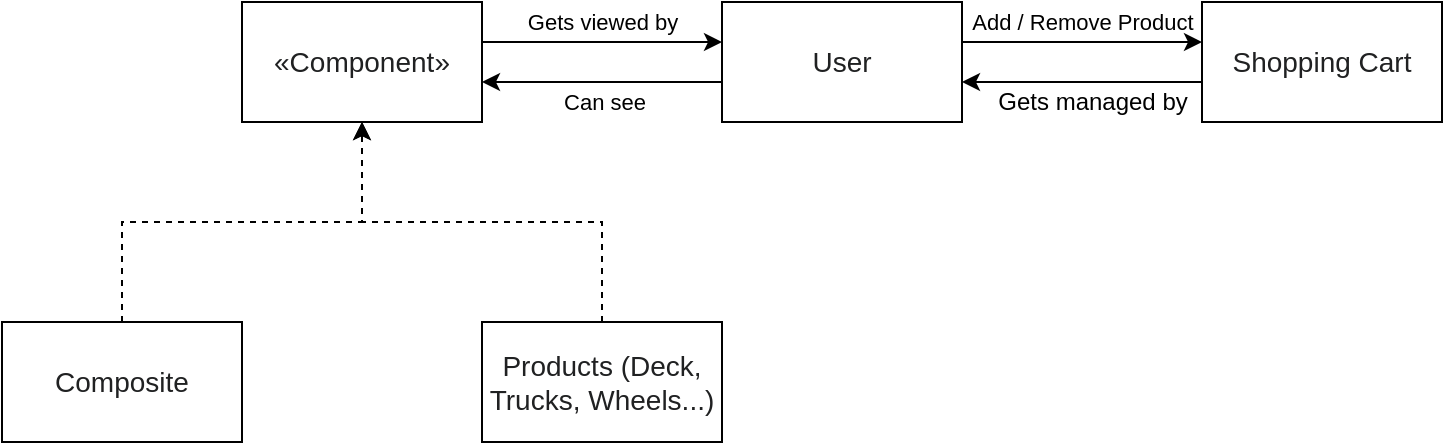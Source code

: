 <mxfile version="16.5.1" type="device"><diagram id="VGzSRIvWAwoYCxGSTXOB" name="Page-1"><mxGraphModel dx="1038" dy="641" grid="1" gridSize="10" guides="1" tooltips="1" connect="1" arrows="1" fold="1" page="1" pageScale="1" pageWidth="827" pageHeight="1169" math="0" shadow="0"><root><mxCell id="0"/><mxCell id="1" parent="0"/><mxCell id="0IhxJFjH1gdsU58JzXoT-10" style="edgeStyle=orthogonalEdgeStyle;rounded=0;orthogonalLoop=1;jettySize=auto;html=1;startArrow=none;startFill=0;" parent="1" source="0IhxJFjH1gdsU58JzXoT-1" target="0IhxJFjH1gdsU58JzXoT-6" edge="1"><mxGeometry relative="1" as="geometry"><Array as="points"><mxPoint x="470" y="170"/><mxPoint x="470" y="170"/></Array></mxGeometry></mxCell><mxCell id="0IhxJFjH1gdsU58JzXoT-11" value="Can see" style="edgeLabel;html=1;align=center;verticalAlign=middle;resizable=0;points=[];labelBackgroundColor=none;" parent="0IhxJFjH1gdsU58JzXoT-10" vertex="1" connectable="0"><mxGeometry x="0.122" y="-1" relative="1" as="geometry"><mxPoint x="-7" y="29" as="offset"/></mxGeometry></mxCell><mxCell id="0IhxJFjH1gdsU58JzXoT-14" value="Gets viewed by" style="edgeLabel;html=1;align=center;verticalAlign=middle;resizable=0;points=[];labelBackgroundColor=none;" parent="0IhxJFjH1gdsU58JzXoT-10" vertex="1" connectable="0"><mxGeometry x="0.126" relative="1" as="geometry"><mxPoint x="-8" y="-10" as="offset"/></mxGeometry></mxCell><mxCell id="0IhxJFjH1gdsU58JzXoT-1" value="&lt;span style=&quot;color: rgb(32 , 33 , 34) ; font-family: sans-serif ; font-size: 14px ; text-align: left ; background-color: rgb(255 , 255 , 255)&quot;&gt;«Component&lt;/span&gt;&lt;span style=&quot;color: rgb(32 , 33 , 34) ; font-family: sans-serif ; font-size: 14px ; background-color: rgb(255 , 255 , 255)&quot;&gt;»&lt;br&gt;&lt;/span&gt;" style="rounded=0;whiteSpace=wrap;html=1;" parent="1" vertex="1"><mxGeometry x="280" y="150" width="120" height="60" as="geometry"/></mxCell><mxCell id="0IhxJFjH1gdsU58JzXoT-4" style="edgeStyle=orthogonalEdgeStyle;rounded=0;orthogonalLoop=1;jettySize=auto;html=1;dashed=1;" parent="1" source="0IhxJFjH1gdsU58JzXoT-2" target="0IhxJFjH1gdsU58JzXoT-1" edge="1"><mxGeometry relative="1" as="geometry"/></mxCell><mxCell id="0IhxJFjH1gdsU58JzXoT-2" value="&lt;div style=&quot;text-align: left&quot;&gt;&lt;font color=&quot;#202122&quot; face=&quot;sans-serif&quot;&gt;&lt;span style=&quot;font-size: 14px ; background-color: rgb(255 , 255 , 255)&quot;&gt;Composite&lt;/span&gt;&lt;/font&gt;&lt;/div&gt;" style="rounded=0;whiteSpace=wrap;html=1;" parent="1" vertex="1"><mxGeometry x="160" y="310" width="120" height="60" as="geometry"/></mxCell><mxCell id="0IhxJFjH1gdsU58JzXoT-5" style="edgeStyle=orthogonalEdgeStyle;rounded=0;orthogonalLoop=1;jettySize=auto;html=1;dashed=1;" parent="1" source="0IhxJFjH1gdsU58JzXoT-3" target="0IhxJFjH1gdsU58JzXoT-1" edge="1"><mxGeometry relative="1" as="geometry"/></mxCell><mxCell id="0IhxJFjH1gdsU58JzXoT-3" value="&lt;div style=&quot;&quot;&gt;&lt;font color=&quot;#202122&quot; face=&quot;sans-serif&quot;&gt;&lt;span style=&quot;font-size: 14px ; background-color: rgb(255 , 255 , 255)&quot;&gt;Products (Deck, Trucks, Wheels...)&lt;/span&gt;&lt;/font&gt;&lt;/div&gt;" style="rounded=0;whiteSpace=wrap;html=1;align=center;" parent="1" vertex="1"><mxGeometry x="400" y="310" width="120" height="60" as="geometry"/></mxCell><mxCell id="0IhxJFjH1gdsU58JzXoT-8" style="edgeStyle=orthogonalEdgeStyle;rounded=0;orthogonalLoop=1;jettySize=auto;html=1;startArrow=none;startFill=0;" parent="1" source="0IhxJFjH1gdsU58JzXoT-6" target="0IhxJFjH1gdsU58JzXoT-1" edge="1"><mxGeometry relative="1" as="geometry"><Array as="points"><mxPoint x="460" y="190"/><mxPoint x="460" y="190"/></Array></mxGeometry></mxCell><mxCell id="0IhxJFjH1gdsU58JzXoT-15" style="edgeStyle=orthogonalEdgeStyle;rounded=0;orthogonalLoop=1;jettySize=auto;html=1;startArrow=none;startFill=0;" parent="1" source="0IhxJFjH1gdsU58JzXoT-6" target="0IhxJFjH1gdsU58JzXoT-7" edge="1"><mxGeometry relative="1" as="geometry"><Array as="points"><mxPoint x="710" y="170"/><mxPoint x="710" y="170"/></Array></mxGeometry></mxCell><mxCell id="0IhxJFjH1gdsU58JzXoT-17" value="Add / Remove Product" style="edgeLabel;html=1;align=center;verticalAlign=middle;resizable=0;points=[];fillColor=none;labelBackgroundColor=none;" parent="0IhxJFjH1gdsU58JzXoT-15" vertex="1" connectable="0"><mxGeometry x="0.097" y="1" relative="1" as="geometry"><mxPoint x="-6" y="-9" as="offset"/></mxGeometry></mxCell><mxCell id="0IhxJFjH1gdsU58JzXoT-6" value="&lt;div style=&quot;text-align: left&quot;&gt;&lt;font color=&quot;#202122&quot; face=&quot;sans-serif&quot;&gt;&lt;span style=&quot;font-size: 14px ; background-color: rgb(255 , 255 , 255)&quot;&gt;User&lt;/span&gt;&lt;/font&gt;&lt;/div&gt;" style="rounded=0;whiteSpace=wrap;html=1;" parent="1" vertex="1"><mxGeometry x="520" y="150" width="120" height="60" as="geometry"/></mxCell><mxCell id="0IhxJFjH1gdsU58JzXoT-16" style="edgeStyle=orthogonalEdgeStyle;rounded=0;orthogonalLoop=1;jettySize=auto;html=1;startArrow=none;startFill=0;" parent="1" source="0IhxJFjH1gdsU58JzXoT-7" target="0IhxJFjH1gdsU58JzXoT-6" edge="1"><mxGeometry relative="1" as="geometry"><Array as="points"><mxPoint x="700" y="190"/><mxPoint x="700" y="190"/></Array></mxGeometry></mxCell><mxCell id="0IhxJFjH1gdsU58JzXoT-7" value="&lt;div style=&quot;text-align: left&quot;&gt;&lt;font color=&quot;#202122&quot; face=&quot;sans-serif&quot;&gt;&lt;span style=&quot;font-size: 14px ; background-color: rgb(255 , 255 , 255)&quot;&gt;Shopping Cart&lt;/span&gt;&lt;/font&gt;&lt;/div&gt;" style="rounded=0;whiteSpace=wrap;html=1;" parent="1" vertex="1"><mxGeometry x="760" y="150" width="120" height="60" as="geometry"/></mxCell><mxCell id="0IhxJFjH1gdsU58JzXoT-18" value="Gets managed by" style="text;html=1;align=center;verticalAlign=middle;resizable=0;points=[];autosize=1;strokeColor=none;fillColor=none;" parent="1" vertex="1"><mxGeometry x="650" y="190" width="110" height="20" as="geometry"/></mxCell></root></mxGraphModel></diagram></mxfile>